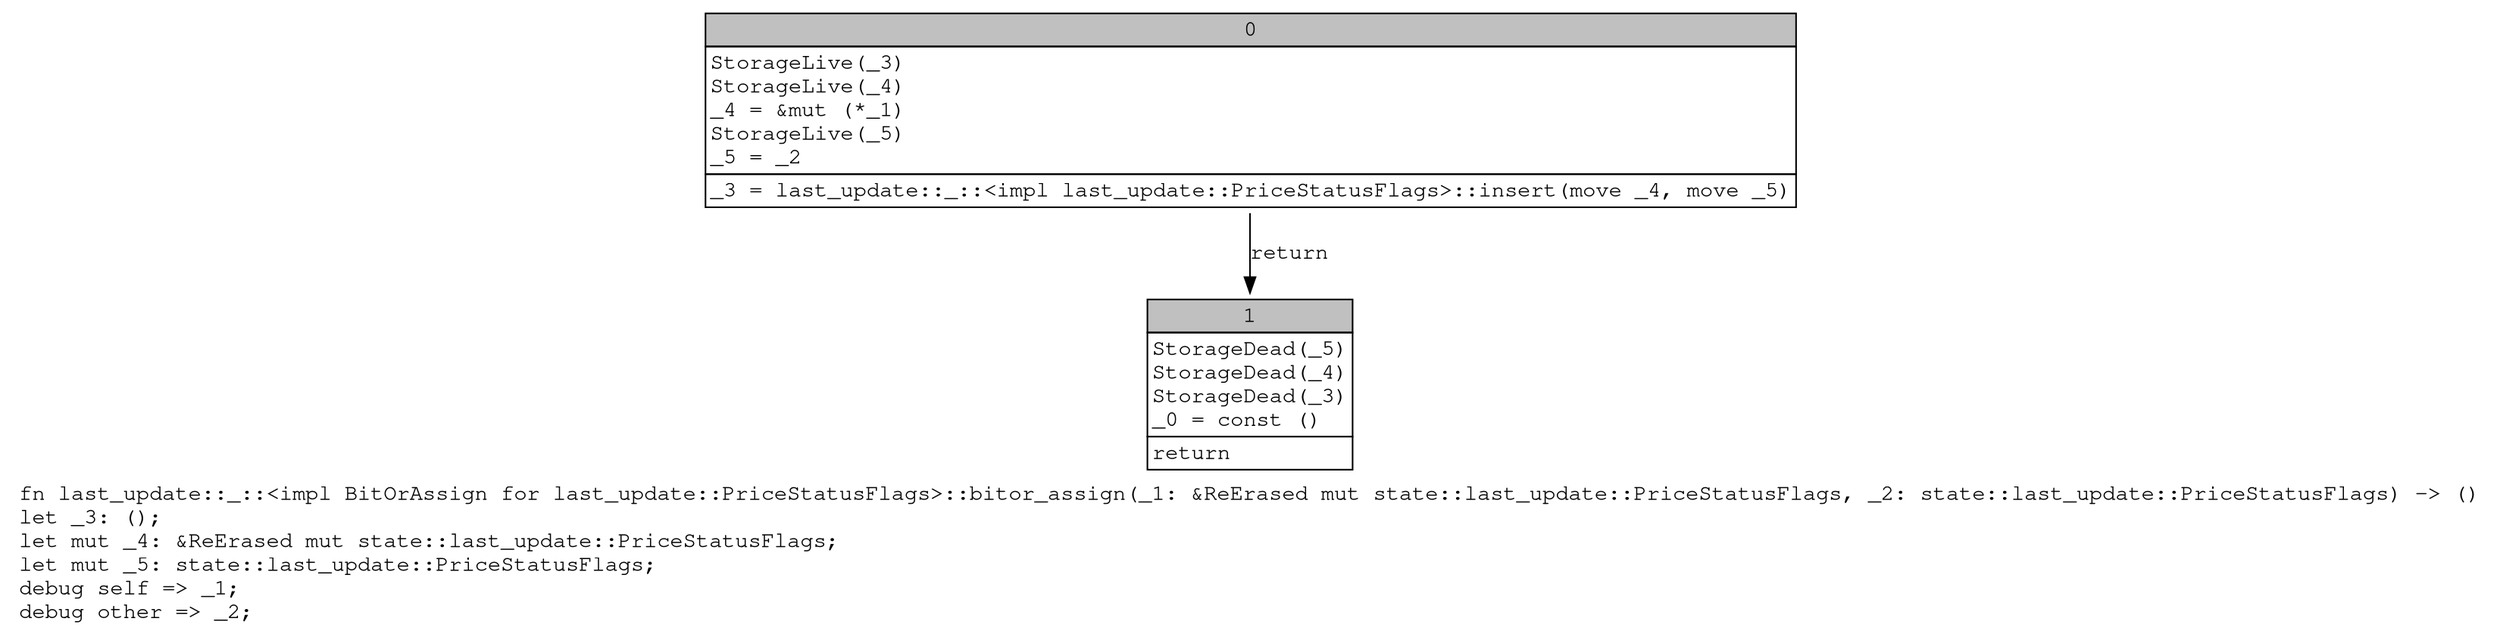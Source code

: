digraph Mir_0_6702 {
    graph [fontname="Courier, monospace"];
    node [fontname="Courier, monospace"];
    edge [fontname="Courier, monospace"];
    label=<fn last_update::_::&lt;impl BitOrAssign for last_update::PriceStatusFlags&gt;::bitor_assign(_1: &amp;ReErased mut state::last_update::PriceStatusFlags, _2: state::last_update::PriceStatusFlags) -&gt; ()<br align="left"/>let _3: ();<br align="left"/>let mut _4: &amp;ReErased mut state::last_update::PriceStatusFlags;<br align="left"/>let mut _5: state::last_update::PriceStatusFlags;<br align="left"/>debug self =&gt; _1;<br align="left"/>debug other =&gt; _2;<br align="left"/>>;
    bb0__0_6702 [shape="none", label=<<table border="0" cellborder="1" cellspacing="0"><tr><td bgcolor="gray" align="center" colspan="1">0</td></tr><tr><td align="left" balign="left">StorageLive(_3)<br/>StorageLive(_4)<br/>_4 = &amp;mut (*_1)<br/>StorageLive(_5)<br/>_5 = _2<br/></td></tr><tr><td align="left">_3 = last_update::_::&lt;impl last_update::PriceStatusFlags&gt;::insert(move _4, move _5)</td></tr></table>>];
    bb1__0_6702 [shape="none", label=<<table border="0" cellborder="1" cellspacing="0"><tr><td bgcolor="gray" align="center" colspan="1">1</td></tr><tr><td align="left" balign="left">StorageDead(_5)<br/>StorageDead(_4)<br/>StorageDead(_3)<br/>_0 = const ()<br/></td></tr><tr><td align="left">return</td></tr></table>>];
    bb0__0_6702 -> bb1__0_6702 [label="return"];
}
